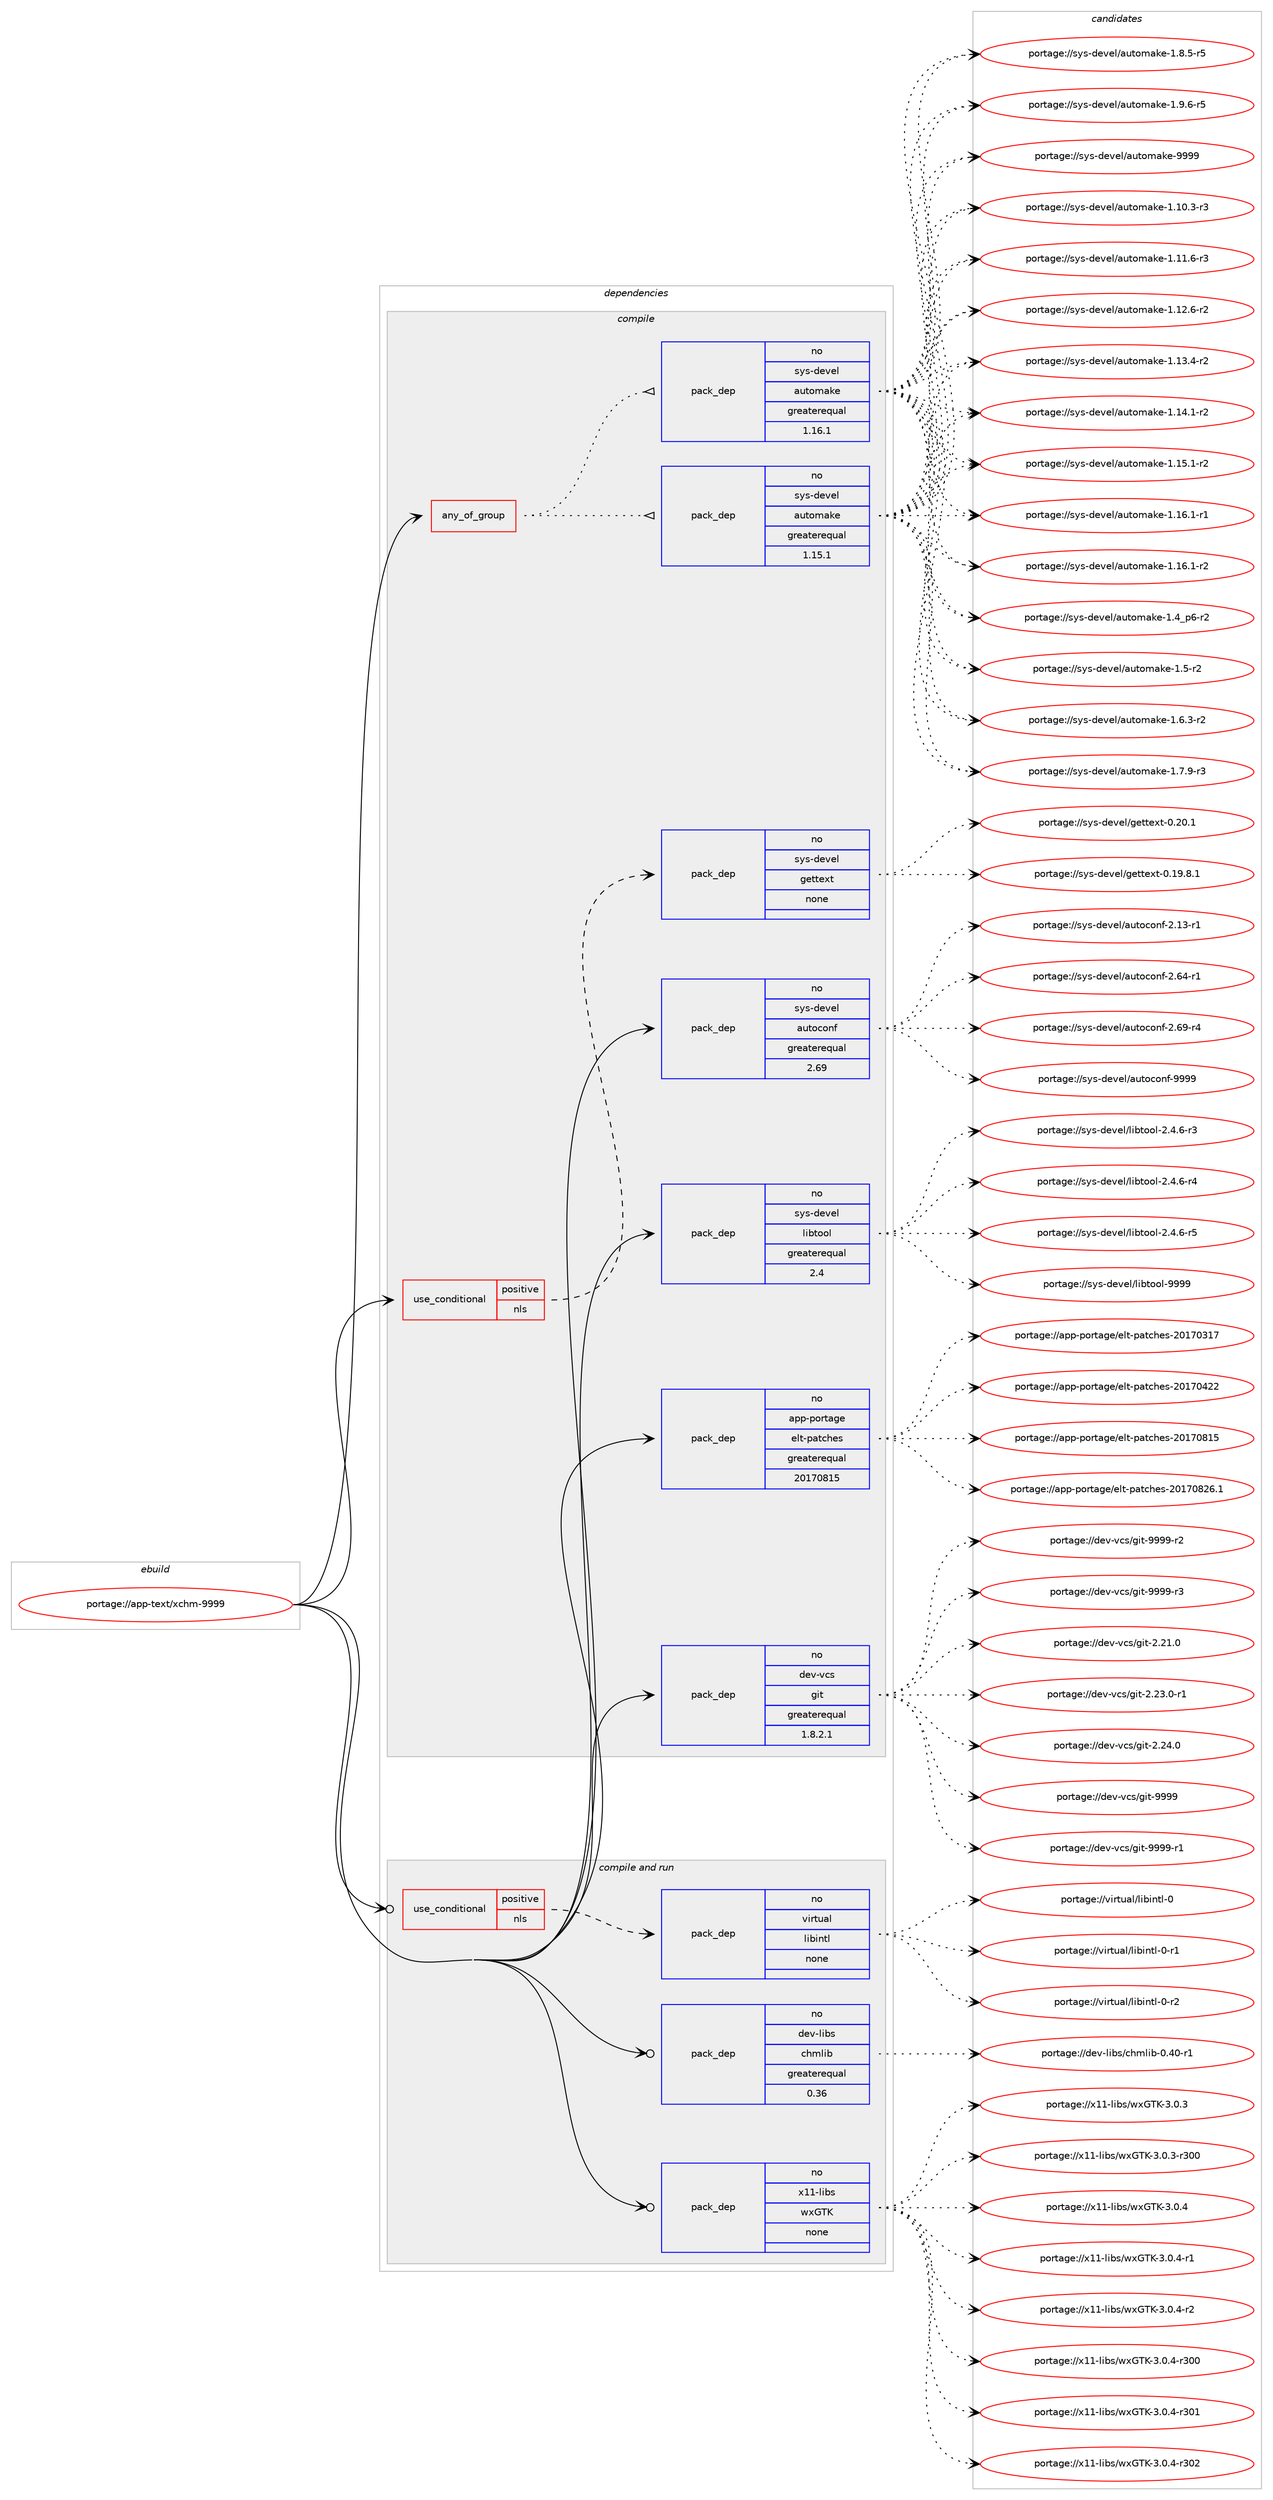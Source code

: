 digraph prolog {

# *************
# Graph options
# *************

newrank=true;
concentrate=true;
compound=true;
graph [rankdir=LR,fontname=Helvetica,fontsize=10,ranksep=1.5];#, ranksep=2.5, nodesep=0.2];
edge  [arrowhead=vee];
node  [fontname=Helvetica,fontsize=10];

# **********
# The ebuild
# **********

subgraph cluster_leftcol {
color=gray;
rank=same;
label=<<i>ebuild</i>>;
id [label="portage://app-text/xchm-9999", color=red, width=4, href="../app-text/xchm-9999.svg"];
}

# ****************
# The dependencies
# ****************

subgraph cluster_midcol {
color=gray;
label=<<i>dependencies</i>>;
subgraph cluster_compile {
fillcolor="#eeeeee";
style=filled;
label=<<i>compile</i>>;
subgraph any812 {
dependency48622 [label=<<TABLE BORDER="0" CELLBORDER="1" CELLSPACING="0" CELLPADDING="4"><TR><TD CELLPADDING="10">any_of_group</TD></TR></TABLE>>, shape=none, color=red];subgraph pack36165 {
dependency48623 [label=<<TABLE BORDER="0" CELLBORDER="1" CELLSPACING="0" CELLPADDING="4" WIDTH="220"><TR><TD ROWSPAN="6" CELLPADDING="30">pack_dep</TD></TR><TR><TD WIDTH="110">no</TD></TR><TR><TD>sys-devel</TD></TR><TR><TD>automake</TD></TR><TR><TD>greaterequal</TD></TR><TR><TD>1.16.1</TD></TR></TABLE>>, shape=none, color=blue];
}
dependency48622:e -> dependency48623:w [weight=20,style="dotted",arrowhead="oinv"];
subgraph pack36166 {
dependency48624 [label=<<TABLE BORDER="0" CELLBORDER="1" CELLSPACING="0" CELLPADDING="4" WIDTH="220"><TR><TD ROWSPAN="6" CELLPADDING="30">pack_dep</TD></TR><TR><TD WIDTH="110">no</TD></TR><TR><TD>sys-devel</TD></TR><TR><TD>automake</TD></TR><TR><TD>greaterequal</TD></TR><TR><TD>1.15.1</TD></TR></TABLE>>, shape=none, color=blue];
}
dependency48622:e -> dependency48624:w [weight=20,style="dotted",arrowhead="oinv"];
}
id:e -> dependency48622:w [weight=20,style="solid",arrowhead="vee"];
subgraph cond11618 {
dependency48625 [label=<<TABLE BORDER="0" CELLBORDER="1" CELLSPACING="0" CELLPADDING="4"><TR><TD ROWSPAN="3" CELLPADDING="10">use_conditional</TD></TR><TR><TD>positive</TD></TR><TR><TD>nls</TD></TR></TABLE>>, shape=none, color=red];
subgraph pack36167 {
dependency48626 [label=<<TABLE BORDER="0" CELLBORDER="1" CELLSPACING="0" CELLPADDING="4" WIDTH="220"><TR><TD ROWSPAN="6" CELLPADDING="30">pack_dep</TD></TR><TR><TD WIDTH="110">no</TD></TR><TR><TD>sys-devel</TD></TR><TR><TD>gettext</TD></TR><TR><TD>none</TD></TR><TR><TD></TD></TR></TABLE>>, shape=none, color=blue];
}
dependency48625:e -> dependency48626:w [weight=20,style="dashed",arrowhead="vee"];
}
id:e -> dependency48625:w [weight=20,style="solid",arrowhead="vee"];
subgraph pack36168 {
dependency48627 [label=<<TABLE BORDER="0" CELLBORDER="1" CELLSPACING="0" CELLPADDING="4" WIDTH="220"><TR><TD ROWSPAN="6" CELLPADDING="30">pack_dep</TD></TR><TR><TD WIDTH="110">no</TD></TR><TR><TD>app-portage</TD></TR><TR><TD>elt-patches</TD></TR><TR><TD>greaterequal</TD></TR><TR><TD>20170815</TD></TR></TABLE>>, shape=none, color=blue];
}
id:e -> dependency48627:w [weight=20,style="solid",arrowhead="vee"];
subgraph pack36169 {
dependency48628 [label=<<TABLE BORDER="0" CELLBORDER="1" CELLSPACING="0" CELLPADDING="4" WIDTH="220"><TR><TD ROWSPAN="6" CELLPADDING="30">pack_dep</TD></TR><TR><TD WIDTH="110">no</TD></TR><TR><TD>dev-vcs</TD></TR><TR><TD>git</TD></TR><TR><TD>greaterequal</TD></TR><TR><TD>1.8.2.1</TD></TR></TABLE>>, shape=none, color=blue];
}
id:e -> dependency48628:w [weight=20,style="solid",arrowhead="vee"];
subgraph pack36170 {
dependency48629 [label=<<TABLE BORDER="0" CELLBORDER="1" CELLSPACING="0" CELLPADDING="4" WIDTH="220"><TR><TD ROWSPAN="6" CELLPADDING="30">pack_dep</TD></TR><TR><TD WIDTH="110">no</TD></TR><TR><TD>sys-devel</TD></TR><TR><TD>autoconf</TD></TR><TR><TD>greaterequal</TD></TR><TR><TD>2.69</TD></TR></TABLE>>, shape=none, color=blue];
}
id:e -> dependency48629:w [weight=20,style="solid",arrowhead="vee"];
subgraph pack36171 {
dependency48630 [label=<<TABLE BORDER="0" CELLBORDER="1" CELLSPACING="0" CELLPADDING="4" WIDTH="220"><TR><TD ROWSPAN="6" CELLPADDING="30">pack_dep</TD></TR><TR><TD WIDTH="110">no</TD></TR><TR><TD>sys-devel</TD></TR><TR><TD>libtool</TD></TR><TR><TD>greaterequal</TD></TR><TR><TD>2.4</TD></TR></TABLE>>, shape=none, color=blue];
}
id:e -> dependency48630:w [weight=20,style="solid",arrowhead="vee"];
}
subgraph cluster_compileandrun {
fillcolor="#eeeeee";
style=filled;
label=<<i>compile and run</i>>;
subgraph cond11619 {
dependency48631 [label=<<TABLE BORDER="0" CELLBORDER="1" CELLSPACING="0" CELLPADDING="4"><TR><TD ROWSPAN="3" CELLPADDING="10">use_conditional</TD></TR><TR><TD>positive</TD></TR><TR><TD>nls</TD></TR></TABLE>>, shape=none, color=red];
subgraph pack36172 {
dependency48632 [label=<<TABLE BORDER="0" CELLBORDER="1" CELLSPACING="0" CELLPADDING="4" WIDTH="220"><TR><TD ROWSPAN="6" CELLPADDING="30">pack_dep</TD></TR><TR><TD WIDTH="110">no</TD></TR><TR><TD>virtual</TD></TR><TR><TD>libintl</TD></TR><TR><TD>none</TD></TR><TR><TD></TD></TR></TABLE>>, shape=none, color=blue];
}
dependency48631:e -> dependency48632:w [weight=20,style="dashed",arrowhead="vee"];
}
id:e -> dependency48631:w [weight=20,style="solid",arrowhead="odotvee"];
subgraph pack36173 {
dependency48633 [label=<<TABLE BORDER="0" CELLBORDER="1" CELLSPACING="0" CELLPADDING="4" WIDTH="220"><TR><TD ROWSPAN="6" CELLPADDING="30">pack_dep</TD></TR><TR><TD WIDTH="110">no</TD></TR><TR><TD>dev-libs</TD></TR><TR><TD>chmlib</TD></TR><TR><TD>greaterequal</TD></TR><TR><TD>0.36</TD></TR></TABLE>>, shape=none, color=blue];
}
id:e -> dependency48633:w [weight=20,style="solid",arrowhead="odotvee"];
subgraph pack36174 {
dependency48634 [label=<<TABLE BORDER="0" CELLBORDER="1" CELLSPACING="0" CELLPADDING="4" WIDTH="220"><TR><TD ROWSPAN="6" CELLPADDING="30">pack_dep</TD></TR><TR><TD WIDTH="110">no</TD></TR><TR><TD>x11-libs</TD></TR><TR><TD>wxGTK</TD></TR><TR><TD>none</TD></TR><TR><TD></TD></TR></TABLE>>, shape=none, color=blue];
}
id:e -> dependency48634:w [weight=20,style="solid",arrowhead="odotvee"];
}
subgraph cluster_run {
fillcolor="#eeeeee";
style=filled;
label=<<i>run</i>>;
}
}

# **************
# The candidates
# **************

subgraph cluster_choices {
rank=same;
color=gray;
label=<<i>candidates</i>>;

subgraph choice36165 {
color=black;
nodesep=1;
choiceportage11512111545100101118101108479711711611110997107101454946494846514511451 [label="portage://sys-devel/automake-1.10.3-r3", color=red, width=4,href="../sys-devel/automake-1.10.3-r3.svg"];
choiceportage11512111545100101118101108479711711611110997107101454946494946544511451 [label="portage://sys-devel/automake-1.11.6-r3", color=red, width=4,href="../sys-devel/automake-1.11.6-r3.svg"];
choiceportage11512111545100101118101108479711711611110997107101454946495046544511450 [label="portage://sys-devel/automake-1.12.6-r2", color=red, width=4,href="../sys-devel/automake-1.12.6-r2.svg"];
choiceportage11512111545100101118101108479711711611110997107101454946495146524511450 [label="portage://sys-devel/automake-1.13.4-r2", color=red, width=4,href="../sys-devel/automake-1.13.4-r2.svg"];
choiceportage11512111545100101118101108479711711611110997107101454946495246494511450 [label="portage://sys-devel/automake-1.14.1-r2", color=red, width=4,href="../sys-devel/automake-1.14.1-r2.svg"];
choiceportage11512111545100101118101108479711711611110997107101454946495346494511450 [label="portage://sys-devel/automake-1.15.1-r2", color=red, width=4,href="../sys-devel/automake-1.15.1-r2.svg"];
choiceportage11512111545100101118101108479711711611110997107101454946495446494511449 [label="portage://sys-devel/automake-1.16.1-r1", color=red, width=4,href="../sys-devel/automake-1.16.1-r1.svg"];
choiceportage11512111545100101118101108479711711611110997107101454946495446494511450 [label="portage://sys-devel/automake-1.16.1-r2", color=red, width=4,href="../sys-devel/automake-1.16.1-r2.svg"];
choiceportage115121115451001011181011084797117116111109971071014549465295112544511450 [label="portage://sys-devel/automake-1.4_p6-r2", color=red, width=4,href="../sys-devel/automake-1.4_p6-r2.svg"];
choiceportage11512111545100101118101108479711711611110997107101454946534511450 [label="portage://sys-devel/automake-1.5-r2", color=red, width=4,href="../sys-devel/automake-1.5-r2.svg"];
choiceportage115121115451001011181011084797117116111109971071014549465446514511450 [label="portage://sys-devel/automake-1.6.3-r2", color=red, width=4,href="../sys-devel/automake-1.6.3-r2.svg"];
choiceportage115121115451001011181011084797117116111109971071014549465546574511451 [label="portage://sys-devel/automake-1.7.9-r3", color=red, width=4,href="../sys-devel/automake-1.7.9-r3.svg"];
choiceportage115121115451001011181011084797117116111109971071014549465646534511453 [label="portage://sys-devel/automake-1.8.5-r5", color=red, width=4,href="../sys-devel/automake-1.8.5-r5.svg"];
choiceportage115121115451001011181011084797117116111109971071014549465746544511453 [label="portage://sys-devel/automake-1.9.6-r5", color=red, width=4,href="../sys-devel/automake-1.9.6-r5.svg"];
choiceportage115121115451001011181011084797117116111109971071014557575757 [label="portage://sys-devel/automake-9999", color=red, width=4,href="../sys-devel/automake-9999.svg"];
dependency48623:e -> choiceportage11512111545100101118101108479711711611110997107101454946494846514511451:w [style=dotted,weight="100"];
dependency48623:e -> choiceportage11512111545100101118101108479711711611110997107101454946494946544511451:w [style=dotted,weight="100"];
dependency48623:e -> choiceportage11512111545100101118101108479711711611110997107101454946495046544511450:w [style=dotted,weight="100"];
dependency48623:e -> choiceportage11512111545100101118101108479711711611110997107101454946495146524511450:w [style=dotted,weight="100"];
dependency48623:e -> choiceportage11512111545100101118101108479711711611110997107101454946495246494511450:w [style=dotted,weight="100"];
dependency48623:e -> choiceportage11512111545100101118101108479711711611110997107101454946495346494511450:w [style=dotted,weight="100"];
dependency48623:e -> choiceportage11512111545100101118101108479711711611110997107101454946495446494511449:w [style=dotted,weight="100"];
dependency48623:e -> choiceportage11512111545100101118101108479711711611110997107101454946495446494511450:w [style=dotted,weight="100"];
dependency48623:e -> choiceportage115121115451001011181011084797117116111109971071014549465295112544511450:w [style=dotted,weight="100"];
dependency48623:e -> choiceportage11512111545100101118101108479711711611110997107101454946534511450:w [style=dotted,weight="100"];
dependency48623:e -> choiceportage115121115451001011181011084797117116111109971071014549465446514511450:w [style=dotted,weight="100"];
dependency48623:e -> choiceportage115121115451001011181011084797117116111109971071014549465546574511451:w [style=dotted,weight="100"];
dependency48623:e -> choiceportage115121115451001011181011084797117116111109971071014549465646534511453:w [style=dotted,weight="100"];
dependency48623:e -> choiceportage115121115451001011181011084797117116111109971071014549465746544511453:w [style=dotted,weight="100"];
dependency48623:e -> choiceportage115121115451001011181011084797117116111109971071014557575757:w [style=dotted,weight="100"];
}
subgraph choice36166 {
color=black;
nodesep=1;
choiceportage11512111545100101118101108479711711611110997107101454946494846514511451 [label="portage://sys-devel/automake-1.10.3-r3", color=red, width=4,href="../sys-devel/automake-1.10.3-r3.svg"];
choiceportage11512111545100101118101108479711711611110997107101454946494946544511451 [label="portage://sys-devel/automake-1.11.6-r3", color=red, width=4,href="../sys-devel/automake-1.11.6-r3.svg"];
choiceportage11512111545100101118101108479711711611110997107101454946495046544511450 [label="portage://sys-devel/automake-1.12.6-r2", color=red, width=4,href="../sys-devel/automake-1.12.6-r2.svg"];
choiceportage11512111545100101118101108479711711611110997107101454946495146524511450 [label="portage://sys-devel/automake-1.13.4-r2", color=red, width=4,href="../sys-devel/automake-1.13.4-r2.svg"];
choiceportage11512111545100101118101108479711711611110997107101454946495246494511450 [label="portage://sys-devel/automake-1.14.1-r2", color=red, width=4,href="../sys-devel/automake-1.14.1-r2.svg"];
choiceportage11512111545100101118101108479711711611110997107101454946495346494511450 [label="portage://sys-devel/automake-1.15.1-r2", color=red, width=4,href="../sys-devel/automake-1.15.1-r2.svg"];
choiceportage11512111545100101118101108479711711611110997107101454946495446494511449 [label="portage://sys-devel/automake-1.16.1-r1", color=red, width=4,href="../sys-devel/automake-1.16.1-r1.svg"];
choiceportage11512111545100101118101108479711711611110997107101454946495446494511450 [label="portage://sys-devel/automake-1.16.1-r2", color=red, width=4,href="../sys-devel/automake-1.16.1-r2.svg"];
choiceportage115121115451001011181011084797117116111109971071014549465295112544511450 [label="portage://sys-devel/automake-1.4_p6-r2", color=red, width=4,href="../sys-devel/automake-1.4_p6-r2.svg"];
choiceportage11512111545100101118101108479711711611110997107101454946534511450 [label="portage://sys-devel/automake-1.5-r2", color=red, width=4,href="../sys-devel/automake-1.5-r2.svg"];
choiceportage115121115451001011181011084797117116111109971071014549465446514511450 [label="portage://sys-devel/automake-1.6.3-r2", color=red, width=4,href="../sys-devel/automake-1.6.3-r2.svg"];
choiceportage115121115451001011181011084797117116111109971071014549465546574511451 [label="portage://sys-devel/automake-1.7.9-r3", color=red, width=4,href="../sys-devel/automake-1.7.9-r3.svg"];
choiceportage115121115451001011181011084797117116111109971071014549465646534511453 [label="portage://sys-devel/automake-1.8.5-r5", color=red, width=4,href="../sys-devel/automake-1.8.5-r5.svg"];
choiceportage115121115451001011181011084797117116111109971071014549465746544511453 [label="portage://sys-devel/automake-1.9.6-r5", color=red, width=4,href="../sys-devel/automake-1.9.6-r5.svg"];
choiceportage115121115451001011181011084797117116111109971071014557575757 [label="portage://sys-devel/automake-9999", color=red, width=4,href="../sys-devel/automake-9999.svg"];
dependency48624:e -> choiceportage11512111545100101118101108479711711611110997107101454946494846514511451:w [style=dotted,weight="100"];
dependency48624:e -> choiceportage11512111545100101118101108479711711611110997107101454946494946544511451:w [style=dotted,weight="100"];
dependency48624:e -> choiceportage11512111545100101118101108479711711611110997107101454946495046544511450:w [style=dotted,weight="100"];
dependency48624:e -> choiceportage11512111545100101118101108479711711611110997107101454946495146524511450:w [style=dotted,weight="100"];
dependency48624:e -> choiceportage11512111545100101118101108479711711611110997107101454946495246494511450:w [style=dotted,weight="100"];
dependency48624:e -> choiceportage11512111545100101118101108479711711611110997107101454946495346494511450:w [style=dotted,weight="100"];
dependency48624:e -> choiceportage11512111545100101118101108479711711611110997107101454946495446494511449:w [style=dotted,weight="100"];
dependency48624:e -> choiceportage11512111545100101118101108479711711611110997107101454946495446494511450:w [style=dotted,weight="100"];
dependency48624:e -> choiceportage115121115451001011181011084797117116111109971071014549465295112544511450:w [style=dotted,weight="100"];
dependency48624:e -> choiceportage11512111545100101118101108479711711611110997107101454946534511450:w [style=dotted,weight="100"];
dependency48624:e -> choiceportage115121115451001011181011084797117116111109971071014549465446514511450:w [style=dotted,weight="100"];
dependency48624:e -> choiceportage115121115451001011181011084797117116111109971071014549465546574511451:w [style=dotted,weight="100"];
dependency48624:e -> choiceportage115121115451001011181011084797117116111109971071014549465646534511453:w [style=dotted,weight="100"];
dependency48624:e -> choiceportage115121115451001011181011084797117116111109971071014549465746544511453:w [style=dotted,weight="100"];
dependency48624:e -> choiceportage115121115451001011181011084797117116111109971071014557575757:w [style=dotted,weight="100"];
}
subgraph choice36167 {
color=black;
nodesep=1;
choiceportage1151211154510010111810110847103101116116101120116454846495746564649 [label="portage://sys-devel/gettext-0.19.8.1", color=red, width=4,href="../sys-devel/gettext-0.19.8.1.svg"];
choiceportage115121115451001011181011084710310111611610112011645484650484649 [label="portage://sys-devel/gettext-0.20.1", color=red, width=4,href="../sys-devel/gettext-0.20.1.svg"];
dependency48626:e -> choiceportage1151211154510010111810110847103101116116101120116454846495746564649:w [style=dotted,weight="100"];
dependency48626:e -> choiceportage115121115451001011181011084710310111611610112011645484650484649:w [style=dotted,weight="100"];
}
subgraph choice36168 {
color=black;
nodesep=1;
choiceportage97112112451121111141169710310147101108116451129711699104101115455048495548514955 [label="portage://app-portage/elt-patches-20170317", color=red, width=4,href="../app-portage/elt-patches-20170317.svg"];
choiceportage97112112451121111141169710310147101108116451129711699104101115455048495548525050 [label="portage://app-portage/elt-patches-20170422", color=red, width=4,href="../app-portage/elt-patches-20170422.svg"];
choiceportage97112112451121111141169710310147101108116451129711699104101115455048495548564953 [label="portage://app-portage/elt-patches-20170815", color=red, width=4,href="../app-portage/elt-patches-20170815.svg"];
choiceportage971121124511211111411697103101471011081164511297116991041011154550484955485650544649 [label="portage://app-portage/elt-patches-20170826.1", color=red, width=4,href="../app-portage/elt-patches-20170826.1.svg"];
dependency48627:e -> choiceportage97112112451121111141169710310147101108116451129711699104101115455048495548514955:w [style=dotted,weight="100"];
dependency48627:e -> choiceportage97112112451121111141169710310147101108116451129711699104101115455048495548525050:w [style=dotted,weight="100"];
dependency48627:e -> choiceportage97112112451121111141169710310147101108116451129711699104101115455048495548564953:w [style=dotted,weight="100"];
dependency48627:e -> choiceportage971121124511211111411697103101471011081164511297116991041011154550484955485650544649:w [style=dotted,weight="100"];
}
subgraph choice36169 {
color=black;
nodesep=1;
choiceportage10010111845118991154710310511645504650494648 [label="portage://dev-vcs/git-2.21.0", color=red, width=4,href="../dev-vcs/git-2.21.0.svg"];
choiceportage100101118451189911547103105116455046505146484511449 [label="portage://dev-vcs/git-2.23.0-r1", color=red, width=4,href="../dev-vcs/git-2.23.0-r1.svg"];
choiceportage10010111845118991154710310511645504650524648 [label="portage://dev-vcs/git-2.24.0", color=red, width=4,href="../dev-vcs/git-2.24.0.svg"];
choiceportage1001011184511899115471031051164557575757 [label="portage://dev-vcs/git-9999", color=red, width=4,href="../dev-vcs/git-9999.svg"];
choiceportage10010111845118991154710310511645575757574511449 [label="portage://dev-vcs/git-9999-r1", color=red, width=4,href="../dev-vcs/git-9999-r1.svg"];
choiceportage10010111845118991154710310511645575757574511450 [label="portage://dev-vcs/git-9999-r2", color=red, width=4,href="../dev-vcs/git-9999-r2.svg"];
choiceportage10010111845118991154710310511645575757574511451 [label="portage://dev-vcs/git-9999-r3", color=red, width=4,href="../dev-vcs/git-9999-r3.svg"];
dependency48628:e -> choiceportage10010111845118991154710310511645504650494648:w [style=dotted,weight="100"];
dependency48628:e -> choiceportage100101118451189911547103105116455046505146484511449:w [style=dotted,weight="100"];
dependency48628:e -> choiceportage10010111845118991154710310511645504650524648:w [style=dotted,weight="100"];
dependency48628:e -> choiceportage1001011184511899115471031051164557575757:w [style=dotted,weight="100"];
dependency48628:e -> choiceportage10010111845118991154710310511645575757574511449:w [style=dotted,weight="100"];
dependency48628:e -> choiceportage10010111845118991154710310511645575757574511450:w [style=dotted,weight="100"];
dependency48628:e -> choiceportage10010111845118991154710310511645575757574511451:w [style=dotted,weight="100"];
}
subgraph choice36170 {
color=black;
nodesep=1;
choiceportage1151211154510010111810110847971171161119911111010245504649514511449 [label="portage://sys-devel/autoconf-2.13-r1", color=red, width=4,href="../sys-devel/autoconf-2.13-r1.svg"];
choiceportage1151211154510010111810110847971171161119911111010245504654524511449 [label="portage://sys-devel/autoconf-2.64-r1", color=red, width=4,href="../sys-devel/autoconf-2.64-r1.svg"];
choiceportage1151211154510010111810110847971171161119911111010245504654574511452 [label="portage://sys-devel/autoconf-2.69-r4", color=red, width=4,href="../sys-devel/autoconf-2.69-r4.svg"];
choiceportage115121115451001011181011084797117116111991111101024557575757 [label="portage://sys-devel/autoconf-9999", color=red, width=4,href="../sys-devel/autoconf-9999.svg"];
dependency48629:e -> choiceportage1151211154510010111810110847971171161119911111010245504649514511449:w [style=dotted,weight="100"];
dependency48629:e -> choiceportage1151211154510010111810110847971171161119911111010245504654524511449:w [style=dotted,weight="100"];
dependency48629:e -> choiceportage1151211154510010111810110847971171161119911111010245504654574511452:w [style=dotted,weight="100"];
dependency48629:e -> choiceportage115121115451001011181011084797117116111991111101024557575757:w [style=dotted,weight="100"];
}
subgraph choice36171 {
color=black;
nodesep=1;
choiceportage1151211154510010111810110847108105981161111111084550465246544511451 [label="portage://sys-devel/libtool-2.4.6-r3", color=red, width=4,href="../sys-devel/libtool-2.4.6-r3.svg"];
choiceportage1151211154510010111810110847108105981161111111084550465246544511452 [label="portage://sys-devel/libtool-2.4.6-r4", color=red, width=4,href="../sys-devel/libtool-2.4.6-r4.svg"];
choiceportage1151211154510010111810110847108105981161111111084550465246544511453 [label="portage://sys-devel/libtool-2.4.6-r5", color=red, width=4,href="../sys-devel/libtool-2.4.6-r5.svg"];
choiceportage1151211154510010111810110847108105981161111111084557575757 [label="portage://sys-devel/libtool-9999", color=red, width=4,href="../sys-devel/libtool-9999.svg"];
dependency48630:e -> choiceportage1151211154510010111810110847108105981161111111084550465246544511451:w [style=dotted,weight="100"];
dependency48630:e -> choiceportage1151211154510010111810110847108105981161111111084550465246544511452:w [style=dotted,weight="100"];
dependency48630:e -> choiceportage1151211154510010111810110847108105981161111111084550465246544511453:w [style=dotted,weight="100"];
dependency48630:e -> choiceportage1151211154510010111810110847108105981161111111084557575757:w [style=dotted,weight="100"];
}
subgraph choice36172 {
color=black;
nodesep=1;
choiceportage1181051141161179710847108105981051101161084548 [label="portage://virtual/libintl-0", color=red, width=4,href="../virtual/libintl-0.svg"];
choiceportage11810511411611797108471081059810511011610845484511449 [label="portage://virtual/libintl-0-r1", color=red, width=4,href="../virtual/libintl-0-r1.svg"];
choiceportage11810511411611797108471081059810511011610845484511450 [label="portage://virtual/libintl-0-r2", color=red, width=4,href="../virtual/libintl-0-r2.svg"];
dependency48632:e -> choiceportage1181051141161179710847108105981051101161084548:w [style=dotted,weight="100"];
dependency48632:e -> choiceportage11810511411611797108471081059810511011610845484511449:w [style=dotted,weight="100"];
dependency48632:e -> choiceportage11810511411611797108471081059810511011610845484511450:w [style=dotted,weight="100"];
}
subgraph choice36173 {
color=black;
nodesep=1;
choiceportage100101118451081059811547991041091081059845484652484511449 [label="portage://dev-libs/chmlib-0.40-r1", color=red, width=4,href="../dev-libs/chmlib-0.40-r1.svg"];
dependency48633:e -> choiceportage100101118451081059811547991041091081059845484652484511449:w [style=dotted,weight="100"];
}
subgraph choice36174 {
color=black;
nodesep=1;
choiceportage1204949451081059811547119120718475455146484651 [label="portage://x11-libs/wxGTK-3.0.3", color=red, width=4,href="../x11-libs/wxGTK-3.0.3.svg"];
choiceportage120494945108105981154711912071847545514648465145114514848 [label="portage://x11-libs/wxGTK-3.0.3-r300", color=red, width=4,href="../x11-libs/wxGTK-3.0.3-r300.svg"];
choiceportage1204949451081059811547119120718475455146484652 [label="portage://x11-libs/wxGTK-3.0.4", color=red, width=4,href="../x11-libs/wxGTK-3.0.4.svg"];
choiceportage12049494510810598115471191207184754551464846524511449 [label="portage://x11-libs/wxGTK-3.0.4-r1", color=red, width=4,href="../x11-libs/wxGTK-3.0.4-r1.svg"];
choiceportage12049494510810598115471191207184754551464846524511450 [label="portage://x11-libs/wxGTK-3.0.4-r2", color=red, width=4,href="../x11-libs/wxGTK-3.0.4-r2.svg"];
choiceportage120494945108105981154711912071847545514648465245114514848 [label="portage://x11-libs/wxGTK-3.0.4-r300", color=red, width=4,href="../x11-libs/wxGTK-3.0.4-r300.svg"];
choiceportage120494945108105981154711912071847545514648465245114514849 [label="portage://x11-libs/wxGTK-3.0.4-r301", color=red, width=4,href="../x11-libs/wxGTK-3.0.4-r301.svg"];
choiceportage120494945108105981154711912071847545514648465245114514850 [label="portage://x11-libs/wxGTK-3.0.4-r302", color=red, width=4,href="../x11-libs/wxGTK-3.0.4-r302.svg"];
dependency48634:e -> choiceportage1204949451081059811547119120718475455146484651:w [style=dotted,weight="100"];
dependency48634:e -> choiceportage120494945108105981154711912071847545514648465145114514848:w [style=dotted,weight="100"];
dependency48634:e -> choiceportage1204949451081059811547119120718475455146484652:w [style=dotted,weight="100"];
dependency48634:e -> choiceportage12049494510810598115471191207184754551464846524511449:w [style=dotted,weight="100"];
dependency48634:e -> choiceportage12049494510810598115471191207184754551464846524511450:w [style=dotted,weight="100"];
dependency48634:e -> choiceportage120494945108105981154711912071847545514648465245114514848:w [style=dotted,weight="100"];
dependency48634:e -> choiceportage120494945108105981154711912071847545514648465245114514849:w [style=dotted,weight="100"];
dependency48634:e -> choiceportage120494945108105981154711912071847545514648465245114514850:w [style=dotted,weight="100"];
}
}

}
